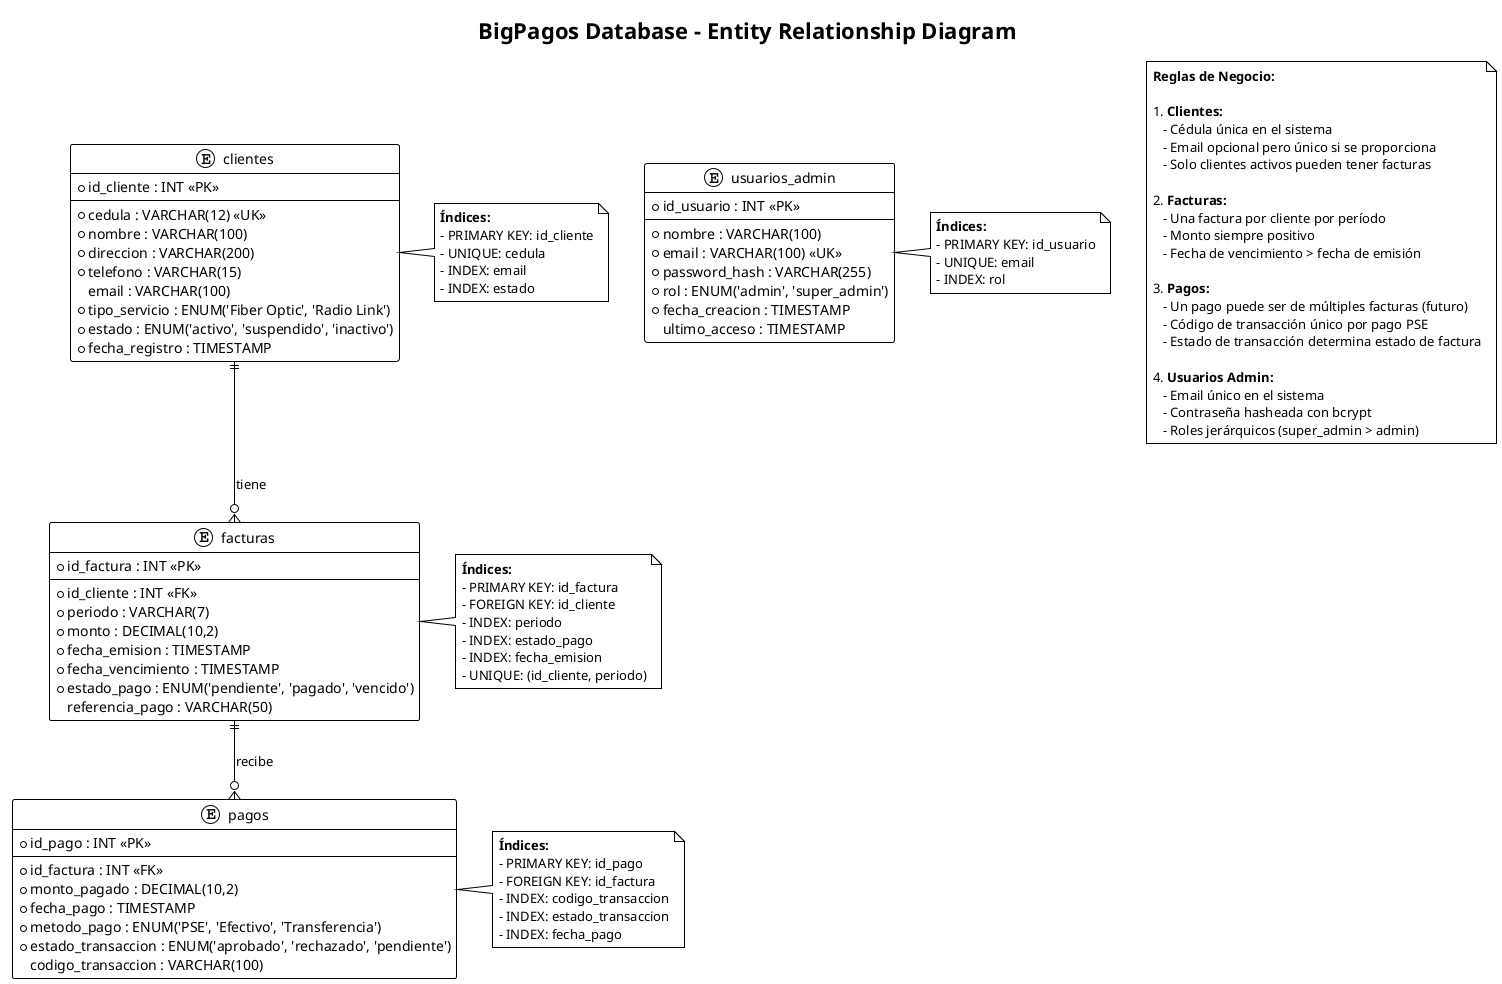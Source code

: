 @startuml BigPagos_Database_ERD

!theme plain
skinparam backgroundColor #FFFFFF
skinparam entityBackgroundColor #E3F2FD
skinparam entityBorderColor #1976D2
skinparam entityFontColor #0D47A1

title BigPagos Database - Entity Relationship Diagram

' ===== ENTITIES =====

entity "clientes" {
  * id_cliente : INT <<PK>>
  --
  * cedula : VARCHAR(12) <<UK>>
  * nombre : VARCHAR(100)
  * direccion : VARCHAR(200)
  * telefono : VARCHAR(15)
  email : VARCHAR(100)
  * tipo_servicio : ENUM('Fiber Optic', 'Radio Link')
  * estado : ENUM('activo', 'suspendido', 'inactivo')
  * fecha_registro : TIMESTAMP
}

entity "facturas" {
  * id_factura : INT <<PK>>
  --
  * id_cliente : INT <<FK>>
  * periodo : VARCHAR(7)
  * monto : DECIMAL(10,2)
  * fecha_emision : TIMESTAMP
  * fecha_vencimiento : TIMESTAMP
  * estado_pago : ENUM('pendiente', 'pagado', 'vencido')
  referencia_pago : VARCHAR(50)
}

entity "pagos" {
  * id_pago : INT <<PK>>
  --
  * id_factura : INT <<FK>>
  * monto_pagado : DECIMAL(10,2)
  * fecha_pago : TIMESTAMP
  * metodo_pago : ENUM('PSE', 'Efectivo', 'Transferencia')
  * estado_transaccion : ENUM('aprobado', 'rechazado', 'pendiente')
  codigo_transaccion : VARCHAR(100)
}

entity "usuarios_admin" {
  * id_usuario : INT <<PK>>
  --
  * nombre : VARCHAR(100)
  * email : VARCHAR(100) <<UK>>
  * password_hash : VARCHAR(255)
  * rol : ENUM('admin', 'super_admin')
  * fecha_creacion : TIMESTAMP
  ultimo_acceso : TIMESTAMP
}

' ===== RELATIONSHIPS =====

clientes ||--o{ facturas : "tiene"
facturas ||--o{ pagos : "recibe"

' ===== INDEXES =====

note right of clientes
  **Índices:**
  - PRIMARY KEY: id_cliente
  - UNIQUE: cedula
  - INDEX: email
  - INDEX: estado
end note

note right of facturas
  **Índices:**
  - PRIMARY KEY: id_factura
  - FOREIGN KEY: id_cliente
  - INDEX: periodo
  - INDEX: estado_pago
  - INDEX: fecha_emision
  - UNIQUE: (id_cliente, periodo)
end note

note right of pagos
  **Índices:**
  - PRIMARY KEY: id_pago
  - FOREIGN KEY: id_factura
  - INDEX: codigo_transaccion
  - INDEX: estado_transaccion
  - INDEX: fecha_pago
end note

note right of usuarios_admin
  **Índices:**
  - PRIMARY KEY: id_usuario
  - UNIQUE: email
  - INDEX: rol
end note

' ===== BUSINESS RULES =====

note as N1
  **Reglas de Negocio:**
  
  1. **Clientes:**
     - Cédula única en el sistema
     - Email opcional pero único si se proporciona
     - Solo clientes activos pueden tener facturas
  
  2. **Facturas:**
     - Una factura por cliente por período
     - Monto siempre positivo
     - Fecha de vencimiento > fecha de emisión
  
  3. **Pagos:**
     - Un pago puede ser de múltiples facturas (futuro)
     - Código de transacción único por pago PSE
     - Estado de transacción determina estado de factura
  
  4. **Usuarios Admin:**
     - Email único en el sistema
     - Contraseña hasheada con bcrypt
     - Roles jerárquicos (super_admin > admin)
end note

@enduml

